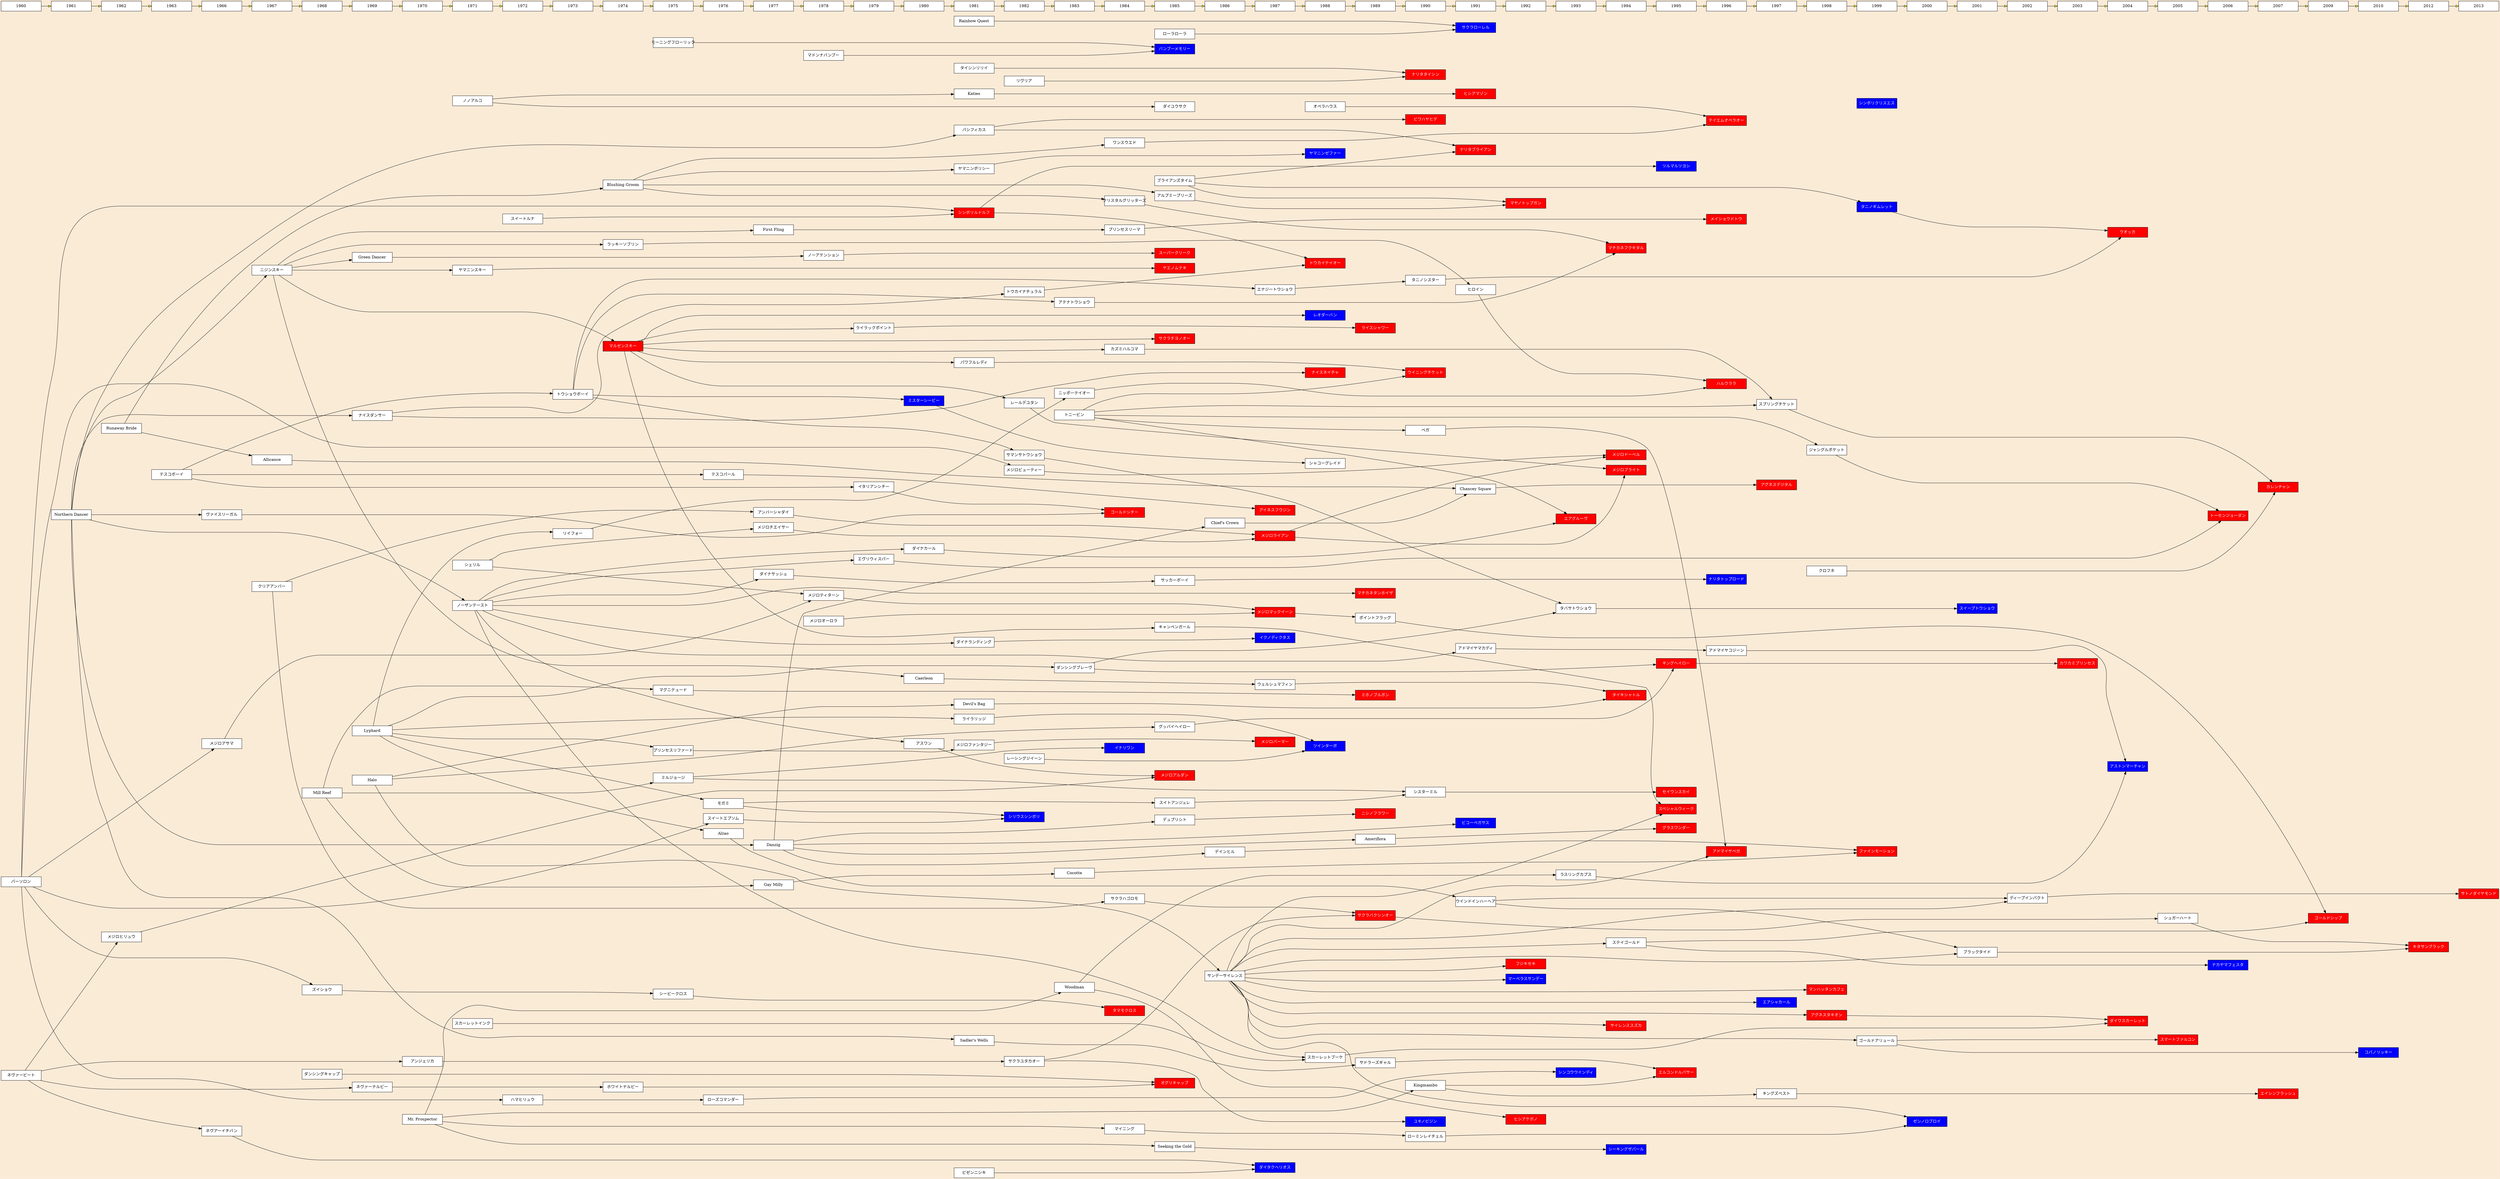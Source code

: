 digraph hoge {
    graph [
        rankdir = LR,
        bgcolor = antiquewhite,
        dpi = "64";
    ]
    node [
        shape = box,
        style = "solid, filled",
        fillcolor = white,
        fixedsize = true,
        width = 2,
    ]

    "エアグルーヴ",
    "ミホノブルボン",
    "ハルウララ",
    "スーパークリーク",
    "タイキシャトル",
    "オグリキャップ",
    "グラスワンダー",
    "エルコンドルパサー",
    "キングヘイロー",
    "テイエムオペラオー",
    "ビワハヤヒデ",
    "ナリタブライアン",
    "マヤノトップガン",
    "マチカネフクキタル",
    "サクラバクシンオー",
    "ライスシャワー",
    "ゴールドシップ",
    "マルゼンスキー",
    "アグネスタキオン",
    "ウイニングチケット",
    "ダイワスカーレット",
    "ウオッカ",
    "メジロライアン",
    "メジロマックイーン",
    "トウカイテイオー",
    "シンボリルドルフ",
    "ナイスネイチャ",
    "スペシャルウィーク",
    "サイレンススズカ",
    "ゴールドシチー",
    "セイウンスカイ",
    "ヒシアマゾン",
    "スマートファルコン",
    "カレンチャン",
    "ナリタタイシン",
    "カワカミプリンセス",
    "サクラチヨノオー",
    "トーセンジョーダン",
    "ヒシアケボノ",
    "マチカネタンホイザ",
    "エイシンフラッシュ",
    "ファインモーション",
    "メイショウドトウ",
    "アグネスデジタル",
    "タマモクロス",
    "キタサンブラック",
    "サトノダイヤモンド",
    "アドマイヤベガ",
    "マンハッタンカフェ",
    "メジロドーベル",
    "メジロブライト",
    "フジキセキ",
    "ヤエノムテキ",
    "メジロアルダン",
    "メジロパーマー",
    "アイネスフウジン",
    "ニシノフラワー"
    [
        fillcolor=red,
        fontcolor=white,
    ];

    "シリウスシンボリ",
    "バンブーメモリー",
    "ナカヤマフェスタ",
    "ゼンノロブロイ",
    "シンコウウインディ",
    "シーキングザパール",
    "イナリワン",
    "イクノディクタス",
    "ビコーペガサス",
    "ミスターシービー",
    "ツインターボ",
    "ダイタクヘリオス",
    "マーベラスサンデー",
    "スイープトウショウ",
    "ユキノビジン",
    "エアシャカール",
    "ツルマルツヨシ",
    "サクラローレル",
    "ナリタトップロード",
    "ヤマニンゼファー",
    "アストンマーチャン",
    "シンボリクリスエス",
    "タニノギムレット",
    "コパノリッキー",
    "レオダーバン"
    [
        fillcolor=blue,
        fontcolor=white,
    ]

    // 1960生まれ
    {rank=same;
        1960,
        "ネヴァービート",
        "パーソロン"
    }

    // 1961生まれ
    {rank=same;
        1961,
        "Northern Dancer"
    }

    // 1962生まれ
    {rank=same;
        1962,
        "Runaway Bride"
    }

    // 1963生まれ
    {rank=same;
        1963,
        "テスコボーイ"
    }

    // 1966生まれ
    {rank=same;
        1966,
        "メジロアサマ",
        "ヴァイスリーガル"
    }

    // 1967生まれ
    {rank=same;
        1967,
        "ニジンスキー",
        "クリアアンバー"
    }

    // 1968生まれ
    {rank=same;
        1968,
        "Mill Reef",
        "ダンシングキャップ",
        "ズイショウ"
    }

    // 1969生まれ
    {rank=same;
        1969,
        "ナイスダンサー",
        "Lyphard",
        "ネヴァーナルビー",
        "Halo"
    }

    // 1970生まれ
    {rank=same;
        1970,
        "Mr. Prospector",
        "アンジェリカ"
    }

    // 1971生まれ
    {rank=same;
        1971,
        "ノーザンテースト",
        "シェリル",
        "ノノアルコ",
        "スカーレットインク"
    }

    // 1972生まれ
    {rank=same;
        1972,
        "スイートルナ",
        "ハマヒリュウ"
    }

    // 1973生まれ
    {rank=same;
        1973,
        "トウショウボーイ"
    }

    // 1974生まれ
    {rank=same;
        1974,
        "マルゼンスキー",
        "ホワイトナルビー",
        "Blushing Groom",
        "ラッキーソブリン"
    }

    // 1975生まれ
    {rank=same;
        1975,
        "マグニテュード",
        "シービークロス",
        "プリンセスリファード",
        "ミルジョージ",
        "モーニングフローリック"
    }

    // 1976生まれ
    {rank=same;
        1976,
        "スイートエプソム",
        "モガミ",
        "ローズコマンダー",
        "テスコパール"
    }

    // 1977生まれ
    {rank=same;
        1977,
        "アンバーシャダイ",
        "メジロチエイサー",
        "First Fling",
        "Danzig",
        "Gay Milly"
    }

    // 1978生まれ
    {rank=same;
        1978,
        "メジロティターン",
        "メジロオーロラ",
        "ノーアテンション",
        "マドンナバンブー"
    }

    // 1979生まれ
    {rank=same;
        1979,
        "ライラックポイント",
        "イタリアンシチー"
    }

    // 1980生まれ
    {rank=same;
        1980,
        "ミスターシービー",
        "Caerleon",
        "ダイナカール"
    }

    // 1981生まれ
    {rank=same;
        1981,
        "シンボリルドルフ",
        "ビゼンニシキ",
        "パシフィカス",
        "ライラリッジ",
        "パワフルレディ",
        "メジロファンタジー",
        "Katies",
        "Sadler's Wells",
        "タイシンリリイ",
        "Rainbow Quest",
        "Devil's Bag",
        "ヤマニンポリシー"
    }

    // 1982生まれ
    {rank=same;
        1982,
        "トウカイナチュラル",
        "シリウスシンボリ",
        "レールデユタン",
        "サクラユタカオー",
        "レーシングジイーン",
        "リヴリア",
        "メジロビューティー"
    }

    // 1983生まれ
    {rank=same;
        1983,
        "ニッポーテイオー",
        "トニービン",
        "Woodman",
        "Cocotte",
        "ダンシングブレーヴ"
    }

    // 1984生まれ
    {rank=same;
        1984,
        "タマモクロス",
        "イナリワン",
        "ゴールドシチー",
        "プリンセスリーマ",
        "ワンスウエド",
        "サクラハゴロモ",
        "カズミハルコマ",
        "マイニング"
    }

    // 1985生まれ
    {rank=same;
        1985,
        "サッカーボーイ",
        "キャンペンガール",
        "オグリキャップ",
        "バンブーメモリー",
        "メジロアルダン",
        "サクラチヨノオー",
        "スーパークリーク",
        "ヤエノムテキ",
        "ブライアンズタイム",
        "ダイユウサク",
        "デュプリシト",
        "Seeking the Gold",
        "スイトアンジュレ",
        "ローラローラ",
        "グッバイヘイロー"
    }

    // 1986生まれ
    {rank=same;
        1986,
        "デインヒル",
        "サンデーサイレンス"
    }

    // 1987生まれ
    {rank=same;
        1987,
        "メジロマックイーン",
        "メジロライアン",
        "ダイタクヘリオス",
        "イクノディクタス",
        "メジロパーマー",
        "アイネスフウジン",
        "エナジートウショウ",
        "ウェルシュマフィン"
    }

    // 1988生まれ
    {rank=same;
        1988,
        "トウカイテイオー",
        "ナイスネイチャ",
        "レオダーバン",
        "ヤマニンゼファー",
        "ツインターボ",
        "シャコーグレイド",
        "オペラハウス",
        "スカーレットブーケ"
    }

    // 1989生まれ
    {rank=same;
        1989,
        "Ameriflora",
        "ニシノフラワー",
        "ミホノブルボン",
        "マチカネタンホイザ",
        "サクラバクシンオー",
        "ライスシャワー",
        "サドラーズギャル"
    }

    // 1990生まれ
    {rank=same;
        1990,
        "ビワハヤヒデ",
        "ナリタタイシン",
        "ユキノビジン",
        "ウイニングチケット",
        "Kingmambo",
        "シスターミル",
        "ローミンレイチェル",
        "ベガ"
    }

    // 1991生まれ
    {rank=same;
        1991,
        "ナリタブライアン",
        "サクラローレル",
        "ビコーペガサス",
        "ヒシアマゾン",
        "Chancey Squaw",
        "ヒロイン",
        "ウインドインハーヘア",
        "アドマイヤマカディ"
    }

    // 1992生まれ
    {rank=same;
        1992,
        "ヒシアケボノ",
        "フジキセキ",
        "マーベラスサンデー",
        "マヤノトップガン"
    }

    // 1993生まれ
    {rank=same;
        1993,
        "シンコウウインディ",
        "エアグルーヴ",
        "タバサトウショウ",
        "ラスリングカプス"
    }

    // 1994生まれ
    {rank=same;
        1994,
        "メジロブライト",
        "メジロドーベル",
        "ステイゴールド",
        "サイレンススズカ",
        "シーキングザパール",
        "タイキシャトル",
        "マチカネフクキタル"
    }

    // 1995生まれ
    {rank=same;
        1995,
        "スペシャルウィーク",
        "セイウンスカイ",
        "キングヘイロー",
        "エルコンドルパサー",
        "グラスワンダー",
        "ツルマルツヨシ"
    }

    // 1996生まれ
    {rank=same;
        1996,
        "ナリタトップロード",
        "アドマイヤベガ",
        "テイエムオペラオー",
        "メイショウドトウ",
        "ハルウララ",
        "アドマイヤコジーン"
    }

    // 1997生まれ
    {rank=same;
        1997,
        "アグネスデジタル",
        "キングズベスト",
        "エアシャカール",
        "スプリングチケット"
    }

    // 1998生まれ
    {rank=same;
        1998,
        "アグネスタキオン",
        "マンハッタンカフェ",
        "ジャングルポケット",
        "クロフネ"
    }

    // 1999生まれ
    {rank=same;
        1999,
        "ファインモーション",
        "シンボリクリスエス",
        "タニノギムレット",
        "ゴールドアリュール"
    }

    // 2000生まれ
    {rank=same;
        2000,
        "ゼンノロブロイ"
    }

    // 2001生まれ
    {rank=same;
        2001,
        "ブラックタイド",
        "スイープトウショウ"
    }

    // 2002生まれ
    {rank=same;
        2002,
        "ディープインパクト"
    }

    // 2003生まれ
    {rank=same;
        2003,
        "カワカミプリンセス"
    }

    // 2004生まれ
    {rank=same;
        2004,
        "ダイワスカーレット",
        "ウオッカ",
        "アストンマーチャン"
    }

    // 2005生まれ
    {rank=same;
        2005,
        "スマートファルコン",
        "シュガーハート"
    }

    // 2006生まれ
    {rank=same;
        2006,
        "ナカヤマフェスタ",
        "トーセンジョーダン"
    }

    // 2007生まれ
    {rank=same;
        2007,
        "エイシンフラッシュ",
        "カレンチャン"
    }

    // 2009生まれ
    {rank=same;
        2009,
        "ゴールドシップ"
    }

    // 2010生まれ
    {rank=same;
        2010,
        "コパノリッキー"
    }

    // 2012生まれ
    {rank=same;
        2012,
        "キタサンブラック"
    }

    // 2013生まれ
    {rank=same;
        2013,
        "サトノダイヤモンド"
    }

    1960->1961->1962->1963 -> 1966->1967->1968->1969->
    1970->1971->1972->1973->1974->1975->1976->1977->1978->1979->
    1980->1981->1982->1983->1984->1985->1986->1987->1988->1989->
    1990->1991->1992->1993->1994->1995->1996->1997->1998->1999->
    2000->2001->2002->2003->2004->2005->2006->2007->2009->
    2010->2012->2013
    [
        fillcolor=yellow,
    ]

    "ノーザンテースト"->"アドマイヤマカディ"->"アドマイヤコジーン"->"アストンマーチャン"
    "Woodman"->"ラスリングカプス"->"アストンマーチャン"

    "Blushing Groom"->"ヤマニンポリシー"->"ヤマニンゼファー"
    "ノーザンテースト"->"ダイナサッシュ"->"サッカーボーイ"->"ナリタトップロード"

    "Rainbow Quest"->"サクラローレル"
    "ローラローラ"->"サクラローレル"

    "Mr. Prospector"->"Woodman"
    "Woodman"->"ヒシアケボノ"
    "Mr. Prospector"->"Kingmambo"
    "Mr. Prospector"->"Seeking the Gold"
    "Seeking the Gold"->"シーキングザパール"
    //"Almahmoud"->"Natalma","Cosmah"
    //"Natalma"->"Northern Dancer"
    "Northern Dancer"->"ナイスダンサー","ニジンスキー","ノーザンテースト"
    //"Northern Dancer"->"Lyphard"
    //"Northern Dancer"->"Danzig"
    "Northern Dancer"->"ヴァイスリーガル","Danzig"
    //"Cosmah"->"Halo"
    //"Blushing Groom"->"クリスタルグリッターズ","アルプミープリーズ","ワンスウエド"
    "Runaway Bride"->"Blushing Groom","Allicance"
    "Allicance"->"Chancey Squaw"
    "Chancey Squaw"->"アグネスデジタル"
    //"Crafty Prospector"->"アグネスデジタル"
    "Lyphard"->"モガミ"
    "Danzig"->"デュプリシト","デインヒル","Ameriflora"
    "Danzig"->"Chief's Crown"
    "デュプリシト"->"ニシノフラワー"
    "Cocotte"->"ファインモーション"
    "Gay Milly"->"Cocotte"
    // "テスコボーイ"->"ロッチテスコ"
    //"Nureyev"->"Miesque"
    //"Miesque"->"Kingmambo"
    "Ameriflora"->"グラスワンダー"

    "リヴリア","タイシンリリイ"->"ナリタタイシン"
    "モーニングフローリック","マドンナバンブー"->"バンブーメモリー"

    "パーソロン"->"ハマヒリュウ"
    "ハマヒリュウ"->"ローズコマンダー"
    "ローズコマンダー"->"シンコウウインディ"

    "ノーザンテースト"->"エヴリウィスパー"
    "エヴリウィスパー"->"トーセンジョーダン"
    "トニービン"->"ジャングルポケット"
    "ジャングルポケット"->"トーセンジョーダン"

    "モガミ"->"シリウスシンボリ"
    "スイートエプソム"->"シリウスシンボリ"
    "パーソロン"->"スイートエプソム"

    "ノーザンテースト"->"アスワン"
    "アスワン"->"メジロアルダン"
    "ネヴァービート"->"メジロヒリュウ"
    "メジロヒリュウ"->"メジロアルダン"

    "モガミ"->"スイトアンジュレ"
    "ミルジョージ"->"シスターミル"
    "スイトアンジュレ"->"シスターミル"

    //"シルバーシャーク"->"ホワイトナルビー"
    "ネヴァーナルビー"->"ホワイトナルビー"
    "ホワイトナルビー"->"オグリキャップ"

    "オペラハウス"->"テイエムオペラオー"
    "ワンスウエド"->"テイエムオペラオー"
    //"カツミエコー"->"ミホノブルボン"
    "Halo"->"Devil's Bag"
    "Devil's Bag","ウェルシュマフィン"->"タイキシャトル"
    "ニジンスキー"->"Caerleon"->"ウェルシュマフィン"
    //"ノーザンテースト","スカーレットインク"->"スカーレットローズ"
    //"Sadler's Wells"->"サドラーズギャル"

    //"パーソロン"->"ミスオーハヤブサ"
    //"ミスオーハヤブサ"->"チヨダマサコ"
    //"チヨダマサコ"->"ニッポーテイオー"
    "ヒロイン"->"ハルウララ"
    //"テスコボーイ"->"ピアレスレデイ"
    //"イーストサイド"->"ピアレスレデイ"
    //"ピアレスレデイ"->"ヒロイン"
    //"パーソロン"->"イーストサイド"
    "プリンセスリファード"->"メジロファンタジー"
    "レーシングジイーン"->"ツインターボ"
    "トウショウボーイ"->"サマンサトウショウ"
    //"マーブルトウショウ"->"サマンサトウショウ"
    "ダンシングブレーヴ","サマンサトウショウ"->"タバサトウショウ"
    "タバサトウショウ"->"スイープトウショウ"
    //"エンドスウィープ"->"スイープトウショウ"
    //"ムーンレディ"->"エイシンフラッシュ"

    //"ケイシュウハーブ"->"スマートファルコン"

    //"Bigstone"->"メイショウドトウ"
    "プリンセスリーマ"->"メイショウドトウ"
    //"Affirmed"->"プリンセスリーマ"
    "First Fling"->"プリンセスリーマ"

    "ビゼンニシキ","ネヴアーイチバン"->"ダイタクヘリオス"
    //"ミスナンバイチバン"->"ネヴアーイチバン"
    "ネヴァービート"->"ネヴァーナルビー"
    //"ダンディルート","ベニバナビゼン"->"ビゼンニシキ"
    //"クニノハナ"->"クニノキヨコ1977"
    //"クニノキヨコ1977"->"ダイユウサク"
    "Katies"->"ヒシアマゾン"

    "ニジンスキー"->"マルゼンスキー"
    //"シル"->"マルゼンスキー"

    "パーソロン"->"ズイショウ"
    // "フォルティノ"->"シービークロス"
    "ズイショウ"->"シービークロス"

    "トウカイナチュラル" -> "トウカイテイオー"
    // "トウカイミドリ" -> "トウカイナチュラル"
    //"ウラカワミユキ" -> "ナイスネイチャ"
    "スイートルナ"->"シンボリルドルフ"

    "ミルジョージ"->"イナリワン"

    "マルゼンスキー"->"カズミハルコマ"
    "カズミハルコマ"->"スプリングチケット"
    "トニービン"->"スプリングチケット"
    "スプリングチケット"->"カレンチャン"
    "クロフネ"->"カレンチャン"

    "Halo"->"サンデーサイレンス"
    "Mr. Prospector"->"マイニング"->"ローミンレイチェル"->"ゼンノロブロイ"
    "トニービン"->"ベガ"->"アドマイヤベガ"

    // subgraph cluster_fuga {
        // label = "サンデーサイレンス系";

        "サンデーサイレンス" -> "スペシャルウィーク"
        "サンデーサイレンス" -> "マンハッタンカフェ"
        "サンデーサイレンス"->"フジキセキ"
        "サンデーサイレンス"->"マーベラスサンデー"
        "サンデーサイレンス"->"サイレンススズカ"
        "サンデーサイレンス"->"アドマイヤベガ"
        "サンデーサイレンス"->"エアシャカール"
        "サンデーサイレンス"->"アグネスタキオン"
        "サンデーサイレンス"->"ステイゴールド"
        "サンデーサイレンス"->"ディープインパクト"
        "サンデーサイレンス"->"ブラックタイド"
        "サンデーサイレンス"->"ゴールドアリュール"
        "サンデーサイレンス"->"ゼンノロブロイ"
        "ディープインパクト"->"サトノダイヤモンド"
        "ブラックタイド"->"キタサンブラック"
        "ゴールドシップ"
        "スマートファルコン"
        "アグネスタキオン"->"ダイワスカーレット"
        "ステイゴールド"->"ナカヤマフェスタ"
    // };
    "スカーレットブーケ"->"ダイワスカーレット"
    "ウインドインハーヘア"->"ディープインパクト"
    "ウインドインハーヘア"->"ブラックタイド"
    "ステイゴールド"->"ゴールドシップ"
    "ゴールドアリュール"->"スマートファルコン"
    "ゴールドアリュール"->"コパノリッキー"
    "キャンペンガール"->"スペシャルウィーク"

    "ノーザンテースト"->"ダイナランディング"
    "ダイナランディング"->"イクノディクタス"

    //subgraph cluster_fuga2 {
        // label = "ニジンスキー系";
        "マルゼンスキー" -> "キャンペンガール"
        "マルゼンスキー"->"ライラックポイント"
        "マルゼンスキー"->"パワフルレディ"
        "マルゼンスキー"->"レオダーバン"
        "マルゼンスキー"->"サクラチヨノオー"
        "ニジンスキー"->"First Fling"
        "ニジンスキー"->"Green Dancer"
        "Green Dancer"->"ノーアテンション"
        "ノーアテンション"->"スーパークリーク"
        "ニジンスキー"->"ラッキーソブリン"->"ヒロイン"
        "カズミハルコマ"

        "ニジンスキー"->"ヤマニンスキー"
        "ヤマニンスキー"->"ヤエノムテキ"
    // }

    //subgraph cluster_fuga5 {
        //label = "ロベルト系";
        //"リアルシャダイ"->"マッチポイント"
        //"リアルシャダイ"->"ライスシャワー"
        //"グラスワンダー"
        //"ブライアンズタイム"
        //"ナリタブライアン"
        //"マヤノトップガン"
        //"タニノギムレット"
        //"ウオッカ"
    //}
    //subgraph cluster_fuga4 {
        //label = "パーソロン系";

        "シンボリルドルフ"-> "トウカイテイオー"
        "シンボリルドルフ"->"ツルマルツヨシ"

        "パーソロン"->"シンボリルドルフ"
        "メジロビューティー"
        "パーソロン"->"メジロアサマ"
        "メジロティターン"
        "メジロマックイーン"
        "ポイントフラッグ"
        "ズイショウ"
    //}


        "パーソロン"->"メジロビューティー"

    // "ロッチテスコ"->"パワフルレディ"
    "ライラックポイント"->"ライスシャワー"
    "トニービン","パワフルレディ"->"ウイニングチケット"
    "トニービン"->"エアグルーヴ"
    //"マッチポイント"->"トウカイポイント"

    "シェリル"->"メジロチエイサー"
    "シェリル"->"メジロティターン"
    "メジロマックイーン"->"ポイントフラッグ"
    "ポイントフラッグ"->"ゴールドシップ"

    "メジロアサマ"->"メジロティターン"
    "メジロティターン"->"メジロマックイーン"
    //"メジロサンマン"->"メジロチエイサー"
    "メジロオーロラ"->"メジロマックイーン"
    "メジロビューティー"->"メジロドーベル"
    "レールデユタン"->"メジロブライト"
    "メジロライアン"->"メジロブライト"
    "メジロチエイサー"->"メジロライアン"
    "メジロファンタジー"->"メジロパーマー"
    
    "マルゼンスキー"->"レールデユタン"

    //subgraph cluster_fuga6 {
        //label = "テスコボーイ系";
        //"テスコボーイ"->"サクラユタカオー"
        "サクラユタカオー"->"サクラバクシンオー"
        //"ピアレスレデイ"
        "テスコボーイ"->"テスコパール"
        //"ユキノビジン"
        //"ミスターシービー"
        //"トウショウボーイ"
        //"アテナトウショウ"
        //"イタリアンシチー"
        "サクラバクシンオー"->"シュガーハート"
        //"シャコーグレイド"
    //}
    
    //subgraph cluster_fuga7 {
        //label = "リファール系";
        "Lyphard"->"リイフォー"
        "Lyphard"->"プリンセスリファード"
        "Lyphard"->"ライラリッジ"
        "Lyphard"->"ダンシングブレーヴ"
        "Lyphard"->"Alzao"
        "Alzao"->"ウインドインハーヘア"
        "ライラリッジ"->"ツインターボ"
        "リイフォー"->"ニッポーテイオー"
        "ニッポーテイオー"->"ハルウララ"
        //"プリンセスリファード"
        //"ダンシングブレーヴ"
        //"キングヘイロー"
        //"カワカミプリンセス"
    //}

    //subgraph cluster_fuga8 {
        //label = "プリンスローズ系";
        //"メジロイーグル"->"メジロパーマー"
    //}

    //subgraph cluster_fuga9 {
        //label = "ノーザンダンサー系";
        "ナイスダンサー"-> "トウカイナチュラル"
        "ナイスダンサー" -> "ナイスネイチャ"
        "Danzig"->"ビコーペガサス"
        //"ヴァイスリーガル"
        //"ゴールドシチー"
        //"メイショウドトウ"
        //"ヒシアマゾン"
        //"パシフィカス"
    //}
    //subgraph cluster_fuga10 {
        //label = "ノーザンテースト系";
        //"ノーザンテースト"->"アンバーシャダイ"
        "ノーザンテースト"->"マチカネタンホイザ"
        "ノーザンテースト"->"ダイナカール"
        "アンバーシャダイ"->"メジロライアン"
        "メジロライアン"->"メジロドーベル"
        "ノーザンテースト"->"スカーレットブーケ"
        "サクラハゴロモ"
    //}
    //subgraph cluster_fuga11 {
        //label = "ミルリーフ系";
        "Mill Reef"->"ミルジョージ","マグニテュード","Gay Milly"
        "マグニテュード"->"ミホノブルボン"
        "シスターミル"
    //}

    //subgraph cluster_fuga12 {
        //label = "ダンジグ系";
        "デインヒル"->"ファインモーション"
        //"Ameriflora"
        //"デュプリシト"
        //"Danzig"
        "Chief's Crown"->"Chancey Squaw"
    //}

    //subgraph cluster_fuga13 {
        //label = "ゼダーン系";
        "トニービン"
        "エアグルーヴ"
        "ウイニングチケット"
    //}
    //subgraph cluster_fuga14 {
        //label = "フォルティノ系";
        "シービークロス"->"タマモクロス"
        "ビワハヤヒデ"
    //}
    //subgraph cluster_fuga15 {
        //label = "ブラッシンググルーム系";
        "Blushing Groom"->"クリスタルグリッターズ","アルプミープリーズ","ワンスウエド"
        "クリスタルグリッターズ"->"マチカネフクキタル"
        "ワンスウエド"
    //}
    //subgraph cluster_fuga16 {
        //label = "ネイティヴダンサー系";
        "ダンシングキャップ"->"オグリキャップ"
    //}
    //subgraph cluster_fuga17 {
        //label = "ミスタープロスペクター系";
        "Kingmambo"->"エルコンドルパサー","キングズベスト"
        "キングズベスト"->"エイシンフラッシュ"
        "アグネスデジタル"
    //}
    "Northern Dancer"->"Sadler's Wells"->"サドラーズギャル"->"エルコンドルパサー"
    //subgraph cluster_fuga18 {
        //label = "ニアークティック系";
        "ノノアルコ"->"ダイユウサク"
        "ノノアルコ"->"Katies"
    //}
    //subgraph cluster_fuga19 {
        //label = "ナスルーラ系";
        "ネヴァービート"->"アンジェリカ"
        "ネヴァービート"->"ネヴアーイチバン"
        //"ネヴァービート"->"クニノハナ"
    //}



    "Northern Dancer"->"パシフィカス"->"ビワハヤヒデ","ナリタブライアン"
    "ダイナカール"->"エアグルーヴ"
    
    "クリアアンバー"->"アンバーシャダイ"
    
    //"シェリフズスター"->"セイウンスカイ"
    "シスターミル"->"セイウンスカイ"
    "ダンシングブレーヴ"->"キングヘイロー"
    "Halo"->"グッバイヘイロー"->"キングヘイロー"
    "キングヘイロー"->"カワカミプリンセス"
    //"タカノセクレタリー"->"カワカミプリンセス"
    
    "アテナトウショウ"->"マチカネフクキタル"
    "トウショウボーイ"->"アテナトウショウ"
    //"グレイトウショウ"->"アテナトウショウ"
    "トウショウボーイ"->"ミスターシービー"
    //"シービークイン"->"ミスターシービー"
    "ミスターシービー"->"シャコーグレイド"
    //"シュアンス"->"シャコーグレイド"
    //"ダンディルート"->"シュアンス"
    "サクラユタカオー"->"ユキノビジン"
    //"ファティマ"->"ユキノビジン"
    "アンジェリカ"->"サクラユタカオー"
    "サクラハゴロモ"->"サクラバクシンオー"
    //"ノーザンテースト"->"サクラハゴロモ"
    "クリアアンバー"->"サクラハゴロモ"
    
    "シュガーハート"->"キタサンブラック"
    "テスコボーイ"->"イタリアンシチー"
    //"リンネス"->"イタリアンシチー"
    "ヴァイスリーガル"->"ゴールドシチー"
    "イタリアンシチー"->"ゴールドシチー"
    //"シーホーク"->"アイネスフウジン"
    "テスコパール"->"アイネスフウジン"
    //"ムツミパール"->"テスコパール"
    
    "ブライアンズタイム"->"ナリタブライアン"
    "ブライアンズタイム","アルプミープリーズ"->"マヤノトップガン"
    "タニノギムレット","タニノシスター"->"ウオッカ"
    "ブライアンズタイム"->"タニノギムレット"
    //"タニノクリスタル"->"タニノギムレット"
    //"ルション"->"タニノシスター"
    "エナジートウショウ"->"タニノシスター"
    "トウショウボーイ"->"エナジートウショウ"
    //"コーニストウショウ"->"エナジートウショウ"
    "テスコボーイ"->"トウショウボーイ"
    //"ソシアルバターフライ"->"トウショウボーイ"
    
    "スカーレットインク"->"スカーレットブーケ"
}